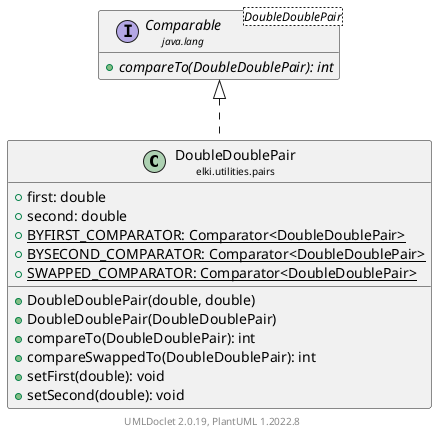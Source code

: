 @startuml
    remove .*\.(Instance|Par|Parameterizer|Factory)$
    set namespaceSeparator none
    hide empty fields
    hide empty methods

    class "<size:14>DoubleDoublePair\n<size:10>elki.utilities.pairs" as elki.utilities.pairs.DoubleDoublePair [[DoubleDoublePair.html]] {
        +first: double
        +second: double
        {static} +BYFIRST_COMPARATOR: Comparator<DoubleDoublePair>
        {static} +BYSECOND_COMPARATOR: Comparator<DoubleDoublePair>
        {static} +SWAPPED_COMPARATOR: Comparator<DoubleDoublePair>
        +DoubleDoublePair(double, double)
        +DoubleDoublePair(DoubleDoublePair)
        +compareTo(DoubleDoublePair): int
        +compareSwappedTo(DoubleDoublePair): int
        +setFirst(double): void
        +setSecond(double): void
    }

    interface "<size:14>Comparable\n<size:10>java.lang" as java.lang.Comparable<DoubleDoublePair> {
        {abstract} +compareTo(DoubleDoublePair): int
    }

    java.lang.Comparable <|.. elki.utilities.pairs.DoubleDoublePair

    center footer UMLDoclet 2.0.19, PlantUML 1.2022.8
@enduml
